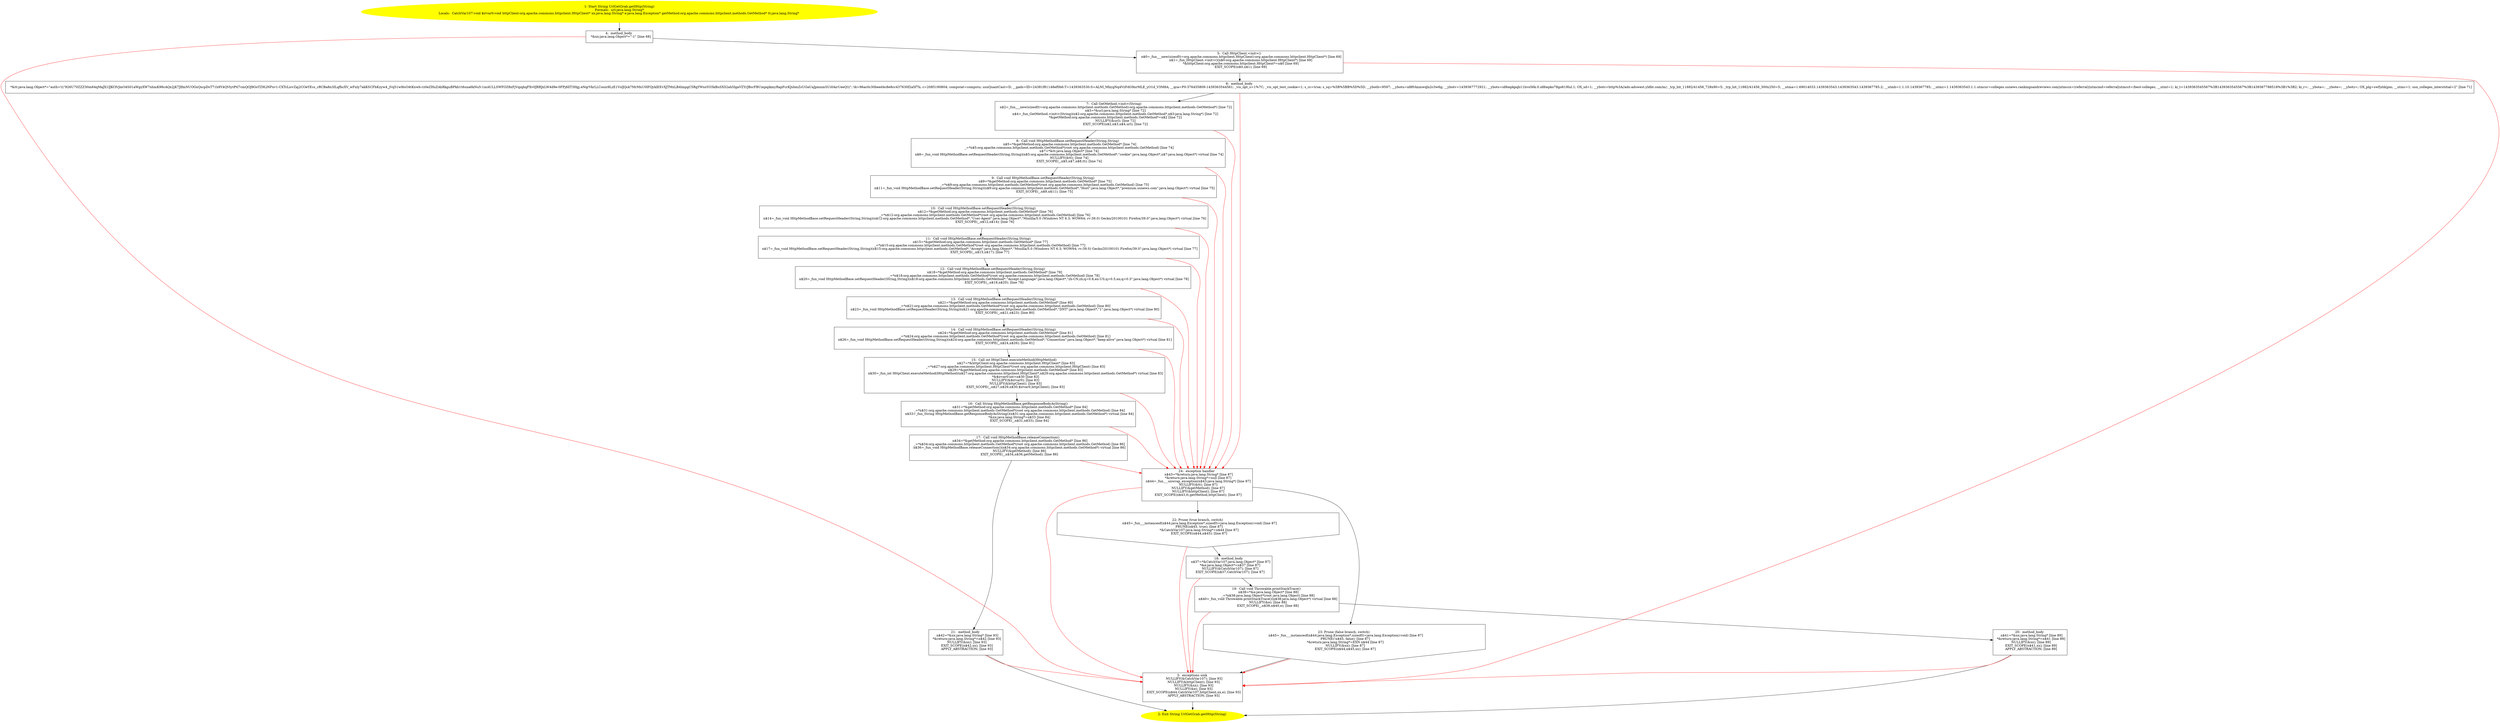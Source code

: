 /* @generated */
digraph cfg {
"com.dulishuo.usnews.UrlGetGrab.getHttp(java.lang.String):java.lang.String.936d6122d47b7777aff4d7548daa05a4_1" [label="1: Start String UrlGetGrab.getHttp(String)\nFormals:  url:java.lang.String*\nLocals:  CatchVar107:void $irvar0:void httpClient:org.apache.commons.httpclient.HttpClient* xx:java.lang.String* e:java.lang.Exception* getMethod:org.apache.commons.httpclient.methods.GetMethod* tt:java.lang.String* \n  " color=yellow style=filled]
	

	 "com.dulishuo.usnews.UrlGetGrab.getHttp(java.lang.String):java.lang.String.936d6122d47b7777aff4d7548daa05a4_1" -> "com.dulishuo.usnews.UrlGetGrab.getHttp(java.lang.String):java.lang.String.936d6122d47b7777aff4d7548daa05a4_4" ;
"com.dulishuo.usnews.UrlGetGrab.getHttp(java.lang.String):java.lang.String.936d6122d47b7777aff4d7548daa05a4_2" [label="2: Exit String UrlGetGrab.getHttp(String) \n  " color=yellow style=filled]
	

"com.dulishuo.usnews.UrlGetGrab.getHttp(java.lang.String):java.lang.String.936d6122d47b7777aff4d7548daa05a4_3" [label="3:  exceptions sink \n   NULLIFY(&CatchVar107); [line 93]\n  NULLIFY(&httpClient); [line 93]\n  NULLIFY(&xx); [line 93]\n  NULLIFY(&e); [line 93]\n  EXIT_SCOPE(n$44,CatchVar107,httpClient,xx,e); [line 93]\n  APPLY_ABSTRACTION; [line 93]\n " shape="box"]
	

	 "com.dulishuo.usnews.UrlGetGrab.getHttp(java.lang.String):java.lang.String.936d6122d47b7777aff4d7548daa05a4_3" -> "com.dulishuo.usnews.UrlGetGrab.getHttp(java.lang.String):java.lang.String.936d6122d47b7777aff4d7548daa05a4_2" ;
"com.dulishuo.usnews.UrlGetGrab.getHttp(java.lang.String):java.lang.String.936d6122d47b7777aff4d7548daa05a4_4" [label="4:  method_body \n   *&xx:java.lang.Object*=\"-1\" [line 68]\n " shape="box"]
	

	 "com.dulishuo.usnews.UrlGetGrab.getHttp(java.lang.String):java.lang.String.936d6122d47b7777aff4d7548daa05a4_4" -> "com.dulishuo.usnews.UrlGetGrab.getHttp(java.lang.String):java.lang.String.936d6122d47b7777aff4d7548daa05a4_5" ;
	 "com.dulishuo.usnews.UrlGetGrab.getHttp(java.lang.String):java.lang.String.936d6122d47b7777aff4d7548daa05a4_4" -> "com.dulishuo.usnews.UrlGetGrab.getHttp(java.lang.String):java.lang.String.936d6122d47b7777aff4d7548daa05a4_3" [color="red" ];
"com.dulishuo.usnews.UrlGetGrab.getHttp(java.lang.String):java.lang.String.936d6122d47b7777aff4d7548daa05a4_5" [label="5:  Call HttpClient.<init>() \n   n$0=_fun___new(sizeof(t=org.apache.commons.httpclient.HttpClient):org.apache.commons.httpclient.HttpClient*) [line 69]\n  n$1=_fun_HttpClient.<init>()(n$0:org.apache.commons.httpclient.HttpClient*) [line 69]\n  *&httpClient:org.apache.commons.httpclient.HttpClient*=n$0 [line 69]\n  EXIT_SCOPE(n$0,n$1); [line 69]\n " shape="box"]
	

	 "com.dulishuo.usnews.UrlGetGrab.getHttp(java.lang.String):java.lang.String.936d6122d47b7777aff4d7548daa05a4_5" -> "com.dulishuo.usnews.UrlGetGrab.getHttp(java.lang.String):java.lang.String.936d6122d47b7777aff4d7548daa05a4_6" ;
	 "com.dulishuo.usnews.UrlGetGrab.getHttp(java.lang.String):java.lang.String.936d6122d47b7777aff4d7548daa05a4_5" -> "com.dulishuo.usnews.UrlGetGrab.getHttp(java.lang.String):java.lang.String.936d6122d47b7777aff4d7548daa05a4_3" [color="red" ];
"com.dulishuo.usnews.UrlGetGrab.getHttp(java.lang.String):java.lang.String.936d6122d47b7777aff4d7548daa05a4_6" [label="6:  method_body \n   *&tt:java.lang.Object*=\"auth=\\\\\\\"926U70ZZZ30m64qMaJX1IJKCfvJmO4S01aWgzXW7nhmK98cAQx2jK7JlfmNUOGxQscpDsT71h9Y4QVtytPtl7cmQOJ9GoTZ9LlNFxv1-CXTcLicvZaj2COeYEcs_cRCBa8n3ILqfhcXV_wFnly7akKSCFbKzyw4_jVq51wl6sO4tKxwb-rz0eZHuZAhRkguBPkb1t6uxa6kNu5-1mAULLSWFOZ8xFjVqiqhqFXv0JRRJxLW4d9e-0FPj6llT3Hgj.eNqrVkrLLCouic9LzE1VslJQck7MrMxU0lFQyklEEvXJTMxLB4lmpgC5RgYWxoYG5kBuSX52ah5IgaVZYrJBsrFBUmpqikmyRapFcrKJsbmZsUGaUaJpmnmSUi0AirUeeQ\\\\\\\"; tk=96ac0c30beed4c8e8cc437630f2a5f7b; c=2085190804; compstat=compstu; usnQuantCast=D; __gads=ID=24381f81148ef0b6:T=1439363530:S=ALNI_MbygNq4VzFdG9nrMLE_yO1d_V3M8A; __qca=P0-376455809-1439363544561; _vis_opt_s=1%7C; _vis_opt_test_cookie=1; s_cc=true; s_sq=%5B%5BB%5D%5D; __ybotb=9597; __ybotu=id8fvkxmwqln2c3w6g; __ybotv=1439367772921; __ybots=id8iepkpqb11hvo56k.0.id8iepko78go619lul.1; OX_sd=1; __ybotc=http%3A//ads-adswest.yldbt.com/m/; _trp_hit_11882/41456_728x90=5; _trp_hit_11882/41456_300x250=5; __utma=1.69014033.1439363543.1439363543.1439367785.2; __utmb=1.1.10.1439367785; __utmz=1.1439363543.1.1.utmcsr=colleges.usnews.rankingsandreviews.com|utmccn=(referral)|utmcmd=referral|utmcct=/best-colleges; __utmt=1; ki_t=1439363545567%3B1439363545567%3B1439367788518%3B1%3B2; ki_r=; __ybota=; __ybote=; __ybotz=; OX_plg=swf|shk|pm; __utmc=1; usn_colleges_interstitial=2\" [line 71]\n " shape="box"]
	

	 "com.dulishuo.usnews.UrlGetGrab.getHttp(java.lang.String):java.lang.String.936d6122d47b7777aff4d7548daa05a4_6" -> "com.dulishuo.usnews.UrlGetGrab.getHttp(java.lang.String):java.lang.String.936d6122d47b7777aff4d7548daa05a4_7" ;
	 "com.dulishuo.usnews.UrlGetGrab.getHttp(java.lang.String):java.lang.String.936d6122d47b7777aff4d7548daa05a4_6" -> "com.dulishuo.usnews.UrlGetGrab.getHttp(java.lang.String):java.lang.String.936d6122d47b7777aff4d7548daa05a4_24" [color="red" ];
"com.dulishuo.usnews.UrlGetGrab.getHttp(java.lang.String):java.lang.String.936d6122d47b7777aff4d7548daa05a4_7" [label="7:  Call GetMethod.<init>(String) \n   n$2=_fun___new(sizeof(t=org.apache.commons.httpclient.methods.GetMethod):org.apache.commons.httpclient.methods.GetMethod*) [line 72]\n  n$3=*&url:java.lang.String* [line 72]\n  n$4=_fun_GetMethod.<init>(String)(n$2:org.apache.commons.httpclient.methods.GetMethod*,n$3:java.lang.String*) [line 72]\n  *&getMethod:org.apache.commons.httpclient.methods.GetMethod*=n$2 [line 72]\n  NULLIFY(&url); [line 72]\n  EXIT_SCOPE(n$2,n$3,n$4,url); [line 72]\n " shape="box"]
	

	 "com.dulishuo.usnews.UrlGetGrab.getHttp(java.lang.String):java.lang.String.936d6122d47b7777aff4d7548daa05a4_7" -> "com.dulishuo.usnews.UrlGetGrab.getHttp(java.lang.String):java.lang.String.936d6122d47b7777aff4d7548daa05a4_8" ;
	 "com.dulishuo.usnews.UrlGetGrab.getHttp(java.lang.String):java.lang.String.936d6122d47b7777aff4d7548daa05a4_7" -> "com.dulishuo.usnews.UrlGetGrab.getHttp(java.lang.String):java.lang.String.936d6122d47b7777aff4d7548daa05a4_24" [color="red" ];
"com.dulishuo.usnews.UrlGetGrab.getHttp(java.lang.String):java.lang.String.936d6122d47b7777aff4d7548daa05a4_8" [label="8:  Call void HttpMethodBase.setRequestHeader(String,String) \n   n$5=*&getMethod:org.apache.commons.httpclient.methods.GetMethod* [line 74]\n  _=*n$5:org.apache.commons.httpclient.methods.GetMethod*(root org.apache.commons.httpclient.methods.GetMethod) [line 74]\n  n$7=*&tt:java.lang.Object* [line 74]\n  n$8=_fun_void HttpMethodBase.setRequestHeader(String,String)(n$5:org.apache.commons.httpclient.methods.GetMethod*,\"cookie\":java.lang.Object*,n$7:java.lang.Object*) virtual [line 74]\n  NULLIFY(&tt); [line 74]\n  EXIT_SCOPE(_,n$5,n$7,n$8,tt); [line 74]\n " shape="box"]
	

	 "com.dulishuo.usnews.UrlGetGrab.getHttp(java.lang.String):java.lang.String.936d6122d47b7777aff4d7548daa05a4_8" -> "com.dulishuo.usnews.UrlGetGrab.getHttp(java.lang.String):java.lang.String.936d6122d47b7777aff4d7548daa05a4_9" ;
	 "com.dulishuo.usnews.UrlGetGrab.getHttp(java.lang.String):java.lang.String.936d6122d47b7777aff4d7548daa05a4_8" -> "com.dulishuo.usnews.UrlGetGrab.getHttp(java.lang.String):java.lang.String.936d6122d47b7777aff4d7548daa05a4_24" [color="red" ];
"com.dulishuo.usnews.UrlGetGrab.getHttp(java.lang.String):java.lang.String.936d6122d47b7777aff4d7548daa05a4_9" [label="9:  Call void HttpMethodBase.setRequestHeader(String,String) \n   n$9=*&getMethod:org.apache.commons.httpclient.methods.GetMethod* [line 75]\n  _=*n$9:org.apache.commons.httpclient.methods.GetMethod*(root org.apache.commons.httpclient.methods.GetMethod) [line 75]\n  n$11=_fun_void HttpMethodBase.setRequestHeader(String,String)(n$9:org.apache.commons.httpclient.methods.GetMethod*,\"Host\":java.lang.Object*,\"premium.usnews.com\":java.lang.Object*) virtual [line 75]\n  EXIT_SCOPE(_,n$9,n$11); [line 75]\n " shape="box"]
	

	 "com.dulishuo.usnews.UrlGetGrab.getHttp(java.lang.String):java.lang.String.936d6122d47b7777aff4d7548daa05a4_9" -> "com.dulishuo.usnews.UrlGetGrab.getHttp(java.lang.String):java.lang.String.936d6122d47b7777aff4d7548daa05a4_10" ;
	 "com.dulishuo.usnews.UrlGetGrab.getHttp(java.lang.String):java.lang.String.936d6122d47b7777aff4d7548daa05a4_9" -> "com.dulishuo.usnews.UrlGetGrab.getHttp(java.lang.String):java.lang.String.936d6122d47b7777aff4d7548daa05a4_24" [color="red" ];
"com.dulishuo.usnews.UrlGetGrab.getHttp(java.lang.String):java.lang.String.936d6122d47b7777aff4d7548daa05a4_10" [label="10:  Call void HttpMethodBase.setRequestHeader(String,String) \n   n$12=*&getMethod:org.apache.commons.httpclient.methods.GetMethod* [line 76]\n  _=*n$12:org.apache.commons.httpclient.methods.GetMethod*(root org.apache.commons.httpclient.methods.GetMethod) [line 76]\n  n$14=_fun_void HttpMethodBase.setRequestHeader(String,String)(n$12:org.apache.commons.httpclient.methods.GetMethod*,\"User-Agent\":java.lang.Object*,\"Mozilla/5.0 (Windows NT 6.3; WOW64; rv:39.0) Gecko/20100101 Firefox/39.0\":java.lang.Object*) virtual [line 76]\n  EXIT_SCOPE(_,n$12,n$14); [line 76]\n " shape="box"]
	

	 "com.dulishuo.usnews.UrlGetGrab.getHttp(java.lang.String):java.lang.String.936d6122d47b7777aff4d7548daa05a4_10" -> "com.dulishuo.usnews.UrlGetGrab.getHttp(java.lang.String):java.lang.String.936d6122d47b7777aff4d7548daa05a4_11" ;
	 "com.dulishuo.usnews.UrlGetGrab.getHttp(java.lang.String):java.lang.String.936d6122d47b7777aff4d7548daa05a4_10" -> "com.dulishuo.usnews.UrlGetGrab.getHttp(java.lang.String):java.lang.String.936d6122d47b7777aff4d7548daa05a4_24" [color="red" ];
"com.dulishuo.usnews.UrlGetGrab.getHttp(java.lang.String):java.lang.String.936d6122d47b7777aff4d7548daa05a4_11" [label="11:  Call void HttpMethodBase.setRequestHeader(String,String) \n   n$15=*&getMethod:org.apache.commons.httpclient.methods.GetMethod* [line 77]\n  _=*n$15:org.apache.commons.httpclient.methods.GetMethod*(root org.apache.commons.httpclient.methods.GetMethod) [line 77]\n  n$17=_fun_void HttpMethodBase.setRequestHeader(String,String)(n$15:org.apache.commons.httpclient.methods.GetMethod*,\"Accept\":java.lang.Object*,\"Mozilla/5.0 (Windows NT 6.3; WOW64; rv:39.0) Gecko/20100101 Firefox/39.0\":java.lang.Object*) virtual [line 77]\n  EXIT_SCOPE(_,n$15,n$17); [line 77]\n " shape="box"]
	

	 "com.dulishuo.usnews.UrlGetGrab.getHttp(java.lang.String):java.lang.String.936d6122d47b7777aff4d7548daa05a4_11" -> "com.dulishuo.usnews.UrlGetGrab.getHttp(java.lang.String):java.lang.String.936d6122d47b7777aff4d7548daa05a4_12" ;
	 "com.dulishuo.usnews.UrlGetGrab.getHttp(java.lang.String):java.lang.String.936d6122d47b7777aff4d7548daa05a4_11" -> "com.dulishuo.usnews.UrlGetGrab.getHttp(java.lang.String):java.lang.String.936d6122d47b7777aff4d7548daa05a4_24" [color="red" ];
"com.dulishuo.usnews.UrlGetGrab.getHttp(java.lang.String):java.lang.String.936d6122d47b7777aff4d7548daa05a4_12" [label="12:  Call void HttpMethodBase.setRequestHeader(String,String) \n   n$18=*&getMethod:org.apache.commons.httpclient.methods.GetMethod* [line 78]\n  _=*n$18:org.apache.commons.httpclient.methods.GetMethod*(root org.apache.commons.httpclient.methods.GetMethod) [line 78]\n  n$20=_fun_void HttpMethodBase.setRequestHeader(String,String)(n$18:org.apache.commons.httpclient.methods.GetMethod*,\"Accept-Language\":java.lang.Object*,\"zh-CN,zh;q=0.8,en-US;q=0.5,en;q=0.3\":java.lang.Object*) virtual [line 78]\n  EXIT_SCOPE(_,n$18,n$20); [line 78]\n " shape="box"]
	

	 "com.dulishuo.usnews.UrlGetGrab.getHttp(java.lang.String):java.lang.String.936d6122d47b7777aff4d7548daa05a4_12" -> "com.dulishuo.usnews.UrlGetGrab.getHttp(java.lang.String):java.lang.String.936d6122d47b7777aff4d7548daa05a4_13" ;
	 "com.dulishuo.usnews.UrlGetGrab.getHttp(java.lang.String):java.lang.String.936d6122d47b7777aff4d7548daa05a4_12" -> "com.dulishuo.usnews.UrlGetGrab.getHttp(java.lang.String):java.lang.String.936d6122d47b7777aff4d7548daa05a4_24" [color="red" ];
"com.dulishuo.usnews.UrlGetGrab.getHttp(java.lang.String):java.lang.String.936d6122d47b7777aff4d7548daa05a4_13" [label="13:  Call void HttpMethodBase.setRequestHeader(String,String) \n   n$21=*&getMethod:org.apache.commons.httpclient.methods.GetMethod* [line 80]\n  _=*n$21:org.apache.commons.httpclient.methods.GetMethod*(root org.apache.commons.httpclient.methods.GetMethod) [line 80]\n  n$23=_fun_void HttpMethodBase.setRequestHeader(String,String)(n$21:org.apache.commons.httpclient.methods.GetMethod*,\"DNT\":java.lang.Object*,\"1\":java.lang.Object*) virtual [line 80]\n  EXIT_SCOPE(_,n$21,n$23); [line 80]\n " shape="box"]
	

	 "com.dulishuo.usnews.UrlGetGrab.getHttp(java.lang.String):java.lang.String.936d6122d47b7777aff4d7548daa05a4_13" -> "com.dulishuo.usnews.UrlGetGrab.getHttp(java.lang.String):java.lang.String.936d6122d47b7777aff4d7548daa05a4_14" ;
	 "com.dulishuo.usnews.UrlGetGrab.getHttp(java.lang.String):java.lang.String.936d6122d47b7777aff4d7548daa05a4_13" -> "com.dulishuo.usnews.UrlGetGrab.getHttp(java.lang.String):java.lang.String.936d6122d47b7777aff4d7548daa05a4_24" [color="red" ];
"com.dulishuo.usnews.UrlGetGrab.getHttp(java.lang.String):java.lang.String.936d6122d47b7777aff4d7548daa05a4_14" [label="14:  Call void HttpMethodBase.setRequestHeader(String,String) \n   n$24=*&getMethod:org.apache.commons.httpclient.methods.GetMethod* [line 81]\n  _=*n$24:org.apache.commons.httpclient.methods.GetMethod*(root org.apache.commons.httpclient.methods.GetMethod) [line 81]\n  n$26=_fun_void HttpMethodBase.setRequestHeader(String,String)(n$24:org.apache.commons.httpclient.methods.GetMethod*,\"Connection\":java.lang.Object*,\"keep-alive\":java.lang.Object*) virtual [line 81]\n  EXIT_SCOPE(_,n$24,n$26); [line 81]\n " shape="box"]
	

	 "com.dulishuo.usnews.UrlGetGrab.getHttp(java.lang.String):java.lang.String.936d6122d47b7777aff4d7548daa05a4_14" -> "com.dulishuo.usnews.UrlGetGrab.getHttp(java.lang.String):java.lang.String.936d6122d47b7777aff4d7548daa05a4_15" ;
	 "com.dulishuo.usnews.UrlGetGrab.getHttp(java.lang.String):java.lang.String.936d6122d47b7777aff4d7548daa05a4_14" -> "com.dulishuo.usnews.UrlGetGrab.getHttp(java.lang.String):java.lang.String.936d6122d47b7777aff4d7548daa05a4_24" [color="red" ];
"com.dulishuo.usnews.UrlGetGrab.getHttp(java.lang.String):java.lang.String.936d6122d47b7777aff4d7548daa05a4_15" [label="15:  Call int HttpClient.executeMethod(HttpMethod) \n   n$27=*&httpClient:org.apache.commons.httpclient.HttpClient* [line 83]\n  _=*n$27:org.apache.commons.httpclient.HttpClient*(root org.apache.commons.httpclient.HttpClient) [line 83]\n  n$29=*&getMethod:org.apache.commons.httpclient.methods.GetMethod* [line 83]\n  n$30=_fun_int HttpClient.executeMethod(HttpMethod)(n$27:org.apache.commons.httpclient.HttpClient*,n$29:org.apache.commons.httpclient.methods.GetMethod*) virtual [line 83]\n  *&$irvar0:int=n$30 [line 83]\n  NULLIFY(&$irvar0); [line 83]\n  NULLIFY(&httpClient); [line 83]\n  EXIT_SCOPE(_,n$27,n$29,n$30,$irvar0,httpClient); [line 83]\n " shape="box"]
	

	 "com.dulishuo.usnews.UrlGetGrab.getHttp(java.lang.String):java.lang.String.936d6122d47b7777aff4d7548daa05a4_15" -> "com.dulishuo.usnews.UrlGetGrab.getHttp(java.lang.String):java.lang.String.936d6122d47b7777aff4d7548daa05a4_16" ;
	 "com.dulishuo.usnews.UrlGetGrab.getHttp(java.lang.String):java.lang.String.936d6122d47b7777aff4d7548daa05a4_15" -> "com.dulishuo.usnews.UrlGetGrab.getHttp(java.lang.String):java.lang.String.936d6122d47b7777aff4d7548daa05a4_24" [color="red" ];
"com.dulishuo.usnews.UrlGetGrab.getHttp(java.lang.String):java.lang.String.936d6122d47b7777aff4d7548daa05a4_16" [label="16:  Call String HttpMethodBase.getResponseBodyAsString() \n   n$31=*&getMethod:org.apache.commons.httpclient.methods.GetMethod* [line 84]\n  _=*n$31:org.apache.commons.httpclient.methods.GetMethod*(root org.apache.commons.httpclient.methods.GetMethod) [line 84]\n  n$33=_fun_String HttpMethodBase.getResponseBodyAsString()(n$31:org.apache.commons.httpclient.methods.GetMethod*) virtual [line 84]\n  *&xx:java.lang.String*=n$33 [line 84]\n  EXIT_SCOPE(_,n$31,n$33); [line 84]\n " shape="box"]
	

	 "com.dulishuo.usnews.UrlGetGrab.getHttp(java.lang.String):java.lang.String.936d6122d47b7777aff4d7548daa05a4_16" -> "com.dulishuo.usnews.UrlGetGrab.getHttp(java.lang.String):java.lang.String.936d6122d47b7777aff4d7548daa05a4_17" ;
	 "com.dulishuo.usnews.UrlGetGrab.getHttp(java.lang.String):java.lang.String.936d6122d47b7777aff4d7548daa05a4_16" -> "com.dulishuo.usnews.UrlGetGrab.getHttp(java.lang.String):java.lang.String.936d6122d47b7777aff4d7548daa05a4_24" [color="red" ];
"com.dulishuo.usnews.UrlGetGrab.getHttp(java.lang.String):java.lang.String.936d6122d47b7777aff4d7548daa05a4_17" [label="17:  Call void HttpMethodBase.releaseConnection() \n   n$34=*&getMethod:org.apache.commons.httpclient.methods.GetMethod* [line 86]\n  _=*n$34:org.apache.commons.httpclient.methods.GetMethod*(root org.apache.commons.httpclient.methods.GetMethod) [line 86]\n  n$36=_fun_void HttpMethodBase.releaseConnection()(n$34:org.apache.commons.httpclient.methods.GetMethod*) virtual [line 86]\n  NULLIFY(&getMethod); [line 86]\n  EXIT_SCOPE(_,n$34,n$36,getMethod); [line 86]\n " shape="box"]
	

	 "com.dulishuo.usnews.UrlGetGrab.getHttp(java.lang.String):java.lang.String.936d6122d47b7777aff4d7548daa05a4_17" -> "com.dulishuo.usnews.UrlGetGrab.getHttp(java.lang.String):java.lang.String.936d6122d47b7777aff4d7548daa05a4_21" ;
	 "com.dulishuo.usnews.UrlGetGrab.getHttp(java.lang.String):java.lang.String.936d6122d47b7777aff4d7548daa05a4_17" -> "com.dulishuo.usnews.UrlGetGrab.getHttp(java.lang.String):java.lang.String.936d6122d47b7777aff4d7548daa05a4_24" [color="red" ];
"com.dulishuo.usnews.UrlGetGrab.getHttp(java.lang.String):java.lang.String.936d6122d47b7777aff4d7548daa05a4_18" [label="18:  method_body \n   n$37=*&CatchVar107:java.lang.Object* [line 87]\n  *&e:java.lang.Object*=n$37 [line 87]\n  NULLIFY(&CatchVar107); [line 87]\n  EXIT_SCOPE(n$37,CatchVar107); [line 87]\n " shape="box"]
	

	 "com.dulishuo.usnews.UrlGetGrab.getHttp(java.lang.String):java.lang.String.936d6122d47b7777aff4d7548daa05a4_18" -> "com.dulishuo.usnews.UrlGetGrab.getHttp(java.lang.String):java.lang.String.936d6122d47b7777aff4d7548daa05a4_19" ;
	 "com.dulishuo.usnews.UrlGetGrab.getHttp(java.lang.String):java.lang.String.936d6122d47b7777aff4d7548daa05a4_18" -> "com.dulishuo.usnews.UrlGetGrab.getHttp(java.lang.String):java.lang.String.936d6122d47b7777aff4d7548daa05a4_3" [color="red" ];
"com.dulishuo.usnews.UrlGetGrab.getHttp(java.lang.String):java.lang.String.936d6122d47b7777aff4d7548daa05a4_19" [label="19:  Call void Throwable.printStackTrace() \n   n$38=*&e:java.lang.Object* [line 88]\n  _=*n$38:java.lang.Object*(root java.lang.Object) [line 88]\n  n$40=_fun_void Throwable.printStackTrace()(n$38:java.lang.Object*) virtual [line 88]\n  NULLIFY(&e); [line 88]\n  EXIT_SCOPE(_,n$38,n$40,e); [line 88]\n " shape="box"]
	

	 "com.dulishuo.usnews.UrlGetGrab.getHttp(java.lang.String):java.lang.String.936d6122d47b7777aff4d7548daa05a4_19" -> "com.dulishuo.usnews.UrlGetGrab.getHttp(java.lang.String):java.lang.String.936d6122d47b7777aff4d7548daa05a4_20" ;
	 "com.dulishuo.usnews.UrlGetGrab.getHttp(java.lang.String):java.lang.String.936d6122d47b7777aff4d7548daa05a4_19" -> "com.dulishuo.usnews.UrlGetGrab.getHttp(java.lang.String):java.lang.String.936d6122d47b7777aff4d7548daa05a4_3" [color="red" ];
"com.dulishuo.usnews.UrlGetGrab.getHttp(java.lang.String):java.lang.String.936d6122d47b7777aff4d7548daa05a4_20" [label="20:  method_body \n   n$41=*&xx:java.lang.String* [line 89]\n  *&return:java.lang.String*=n$41 [line 89]\n  NULLIFY(&xx); [line 89]\n  EXIT_SCOPE(n$41,xx); [line 89]\n  APPLY_ABSTRACTION; [line 89]\n " shape="box"]
	

	 "com.dulishuo.usnews.UrlGetGrab.getHttp(java.lang.String):java.lang.String.936d6122d47b7777aff4d7548daa05a4_20" -> "com.dulishuo.usnews.UrlGetGrab.getHttp(java.lang.String):java.lang.String.936d6122d47b7777aff4d7548daa05a4_2" ;
	 "com.dulishuo.usnews.UrlGetGrab.getHttp(java.lang.String):java.lang.String.936d6122d47b7777aff4d7548daa05a4_20" -> "com.dulishuo.usnews.UrlGetGrab.getHttp(java.lang.String):java.lang.String.936d6122d47b7777aff4d7548daa05a4_3" [color="red" ];
"com.dulishuo.usnews.UrlGetGrab.getHttp(java.lang.String):java.lang.String.936d6122d47b7777aff4d7548daa05a4_21" [label="21:  method_body \n   n$42=*&xx:java.lang.String* [line 93]\n  *&return:java.lang.String*=n$42 [line 93]\n  NULLIFY(&xx); [line 93]\n  EXIT_SCOPE(n$42,xx); [line 93]\n  APPLY_ABSTRACTION; [line 93]\n " shape="box"]
	

	 "com.dulishuo.usnews.UrlGetGrab.getHttp(java.lang.String):java.lang.String.936d6122d47b7777aff4d7548daa05a4_21" -> "com.dulishuo.usnews.UrlGetGrab.getHttp(java.lang.String):java.lang.String.936d6122d47b7777aff4d7548daa05a4_2" ;
	 "com.dulishuo.usnews.UrlGetGrab.getHttp(java.lang.String):java.lang.String.936d6122d47b7777aff4d7548daa05a4_21" -> "com.dulishuo.usnews.UrlGetGrab.getHttp(java.lang.String):java.lang.String.936d6122d47b7777aff4d7548daa05a4_3" [color="red" ];
"com.dulishuo.usnews.UrlGetGrab.getHttp(java.lang.String):java.lang.String.936d6122d47b7777aff4d7548daa05a4_22" [label="22: Prune (true branch, switch) \n   n$45=_fun___instanceof(n$44:java.lang.Exception*,sizeof(t=java.lang.Exception):void) [line 87]\n  PRUNE(n$45, true); [line 87]\n  *&CatchVar107:java.lang.String*=n$44 [line 87]\n  EXIT_SCOPE(n$44,n$45); [line 87]\n " shape="invhouse"]
	

	 "com.dulishuo.usnews.UrlGetGrab.getHttp(java.lang.String):java.lang.String.936d6122d47b7777aff4d7548daa05a4_22" -> "com.dulishuo.usnews.UrlGetGrab.getHttp(java.lang.String):java.lang.String.936d6122d47b7777aff4d7548daa05a4_18" ;
	 "com.dulishuo.usnews.UrlGetGrab.getHttp(java.lang.String):java.lang.String.936d6122d47b7777aff4d7548daa05a4_22" -> "com.dulishuo.usnews.UrlGetGrab.getHttp(java.lang.String):java.lang.String.936d6122d47b7777aff4d7548daa05a4_3" [color="red" ];
"com.dulishuo.usnews.UrlGetGrab.getHttp(java.lang.String):java.lang.String.936d6122d47b7777aff4d7548daa05a4_23" [label="23: Prune (false branch, switch) \n   n$45=_fun___instanceof(n$44:java.lang.Exception*,sizeof(t=java.lang.Exception):void) [line 87]\n  PRUNE(!n$45, false); [line 87]\n  *&return:java.lang.String*=EXN n$44 [line 87]\n  NULLIFY(&xx); [line 87]\n  EXIT_SCOPE(n$44,n$45,xx); [line 87]\n " shape="invhouse"]
	

	 "com.dulishuo.usnews.UrlGetGrab.getHttp(java.lang.String):java.lang.String.936d6122d47b7777aff4d7548daa05a4_23" -> "com.dulishuo.usnews.UrlGetGrab.getHttp(java.lang.String):java.lang.String.936d6122d47b7777aff4d7548daa05a4_3" ;
	 "com.dulishuo.usnews.UrlGetGrab.getHttp(java.lang.String):java.lang.String.936d6122d47b7777aff4d7548daa05a4_23" -> "com.dulishuo.usnews.UrlGetGrab.getHttp(java.lang.String):java.lang.String.936d6122d47b7777aff4d7548daa05a4_3" [color="red" ];
"com.dulishuo.usnews.UrlGetGrab.getHttp(java.lang.String):java.lang.String.936d6122d47b7777aff4d7548daa05a4_24" [label="24:  exception handler \n   n$43=*&return:java.lang.String* [line 87]\n  *&return:java.lang.String*=null [line 87]\n  n$44=_fun___unwrap_exception(n$43:java.lang.String*) [line 87]\n  NULLIFY(&tt); [line 87]\n  NULLIFY(&getMethod); [line 87]\n  NULLIFY(&httpClient); [line 87]\n  EXIT_SCOPE(n$43,tt,getMethod,httpClient); [line 87]\n " shape="box"]
	

	 "com.dulishuo.usnews.UrlGetGrab.getHttp(java.lang.String):java.lang.String.936d6122d47b7777aff4d7548daa05a4_24" -> "com.dulishuo.usnews.UrlGetGrab.getHttp(java.lang.String):java.lang.String.936d6122d47b7777aff4d7548daa05a4_22" ;
	 "com.dulishuo.usnews.UrlGetGrab.getHttp(java.lang.String):java.lang.String.936d6122d47b7777aff4d7548daa05a4_24" -> "com.dulishuo.usnews.UrlGetGrab.getHttp(java.lang.String):java.lang.String.936d6122d47b7777aff4d7548daa05a4_23" ;
	 "com.dulishuo.usnews.UrlGetGrab.getHttp(java.lang.String):java.lang.String.936d6122d47b7777aff4d7548daa05a4_24" -> "com.dulishuo.usnews.UrlGetGrab.getHttp(java.lang.String):java.lang.String.936d6122d47b7777aff4d7548daa05a4_3" [color="red" ];
}
